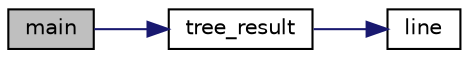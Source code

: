 digraph "main"
{
 // LATEX_PDF_SIZE
  edge [fontname="Helvetica",fontsize="10",labelfontname="Helvetica",labelfontsize="10"];
  node [fontname="Helvetica",fontsize="10",shape=record];
  rankdir="LR";
  Node1 [label="main",height=0.2,width=0.4,color="black", fillcolor="grey75", style="filled", fontcolor="black",tooltip=" "];
  Node1 -> Node2 [color="midnightblue",fontsize="10",style="solid",fontname="Helvetica"];
  Node2 [label="tree_result",height=0.2,width=0.4,color="black", fillcolor="white", style="filled",URL="$main_8c.html#af130297f556dd2ed94b398a40f2cea9e",tooltip=" "];
  Node2 -> Node3 [color="midnightblue",fontsize="10",style="solid",fontname="Helvetica"];
  Node3 [label="line",height=0.2,width=0.4,color="black", fillcolor="white", style="filled",URL="$main_8c.html#abaaa31a8798b90efffa3f1a87b18fe94",tooltip=" "];
}
